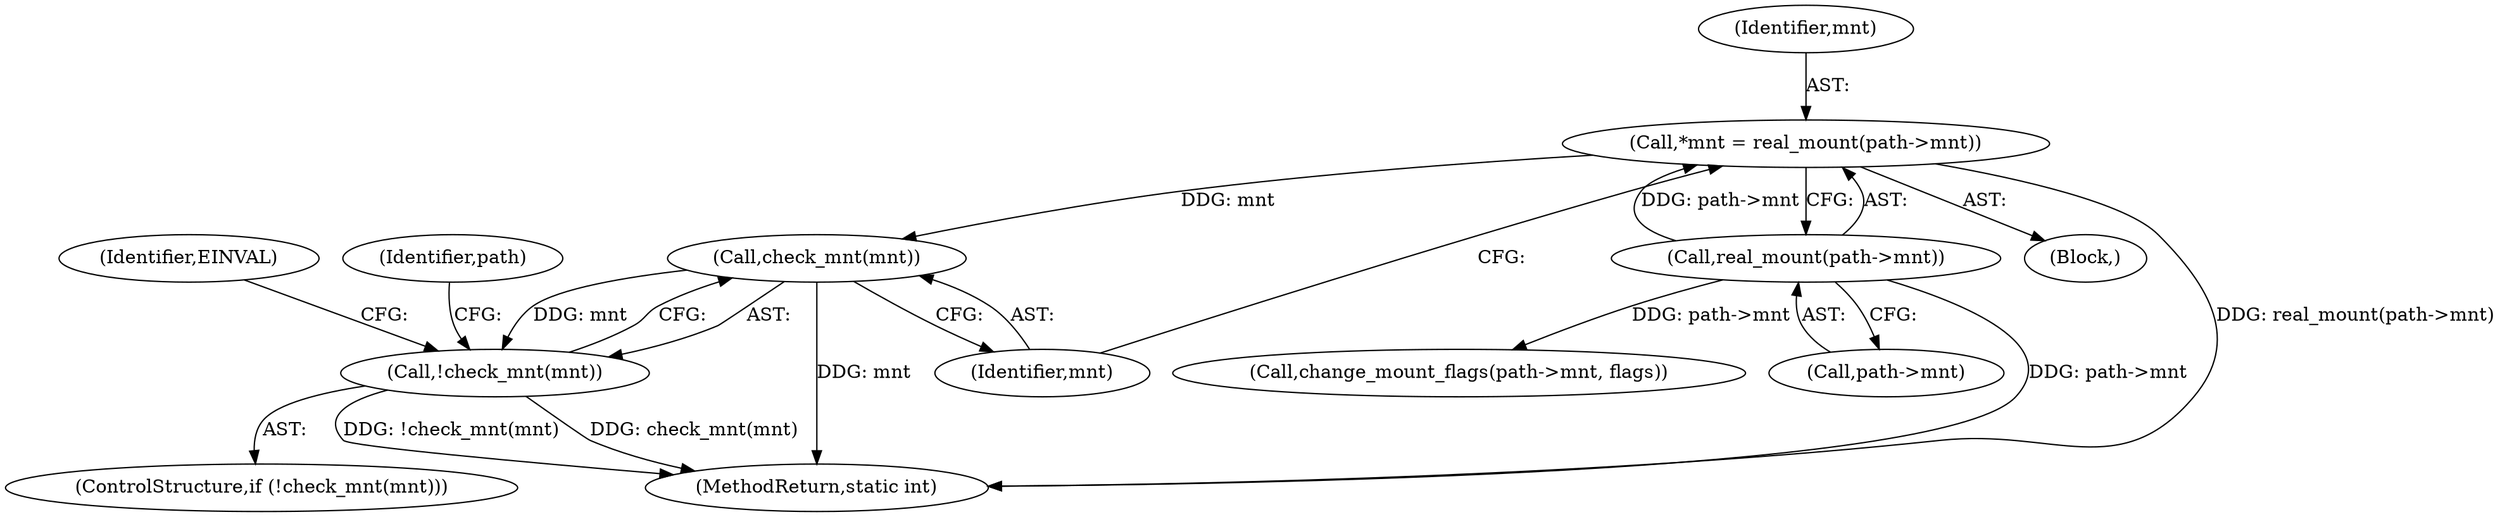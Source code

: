 digraph "0_linux_a6138db815df5ee542d848318e5dae681590fccd@pointer" {
"1000116" [label="(Call,*mnt = real_mount(path->mnt))"];
"1000118" [label="(Call,real_mount(path->mnt))"];
"1000124" [label="(Call,check_mnt(mnt))"];
"1000123" [label="(Call,!check_mnt(mnt))"];
"1000124" [label="(Call,check_mnt(mnt))"];
"1000217" [label="(MethodReturn,static int)"];
"1000117" [label="(Identifier,mnt)"];
"1000132" [label="(Identifier,path)"];
"1000125" [label="(Identifier,mnt)"];
"1000162" [label="(Call,change_mount_flags(path->mnt, flags))"];
"1000105" [label="(Block,)"];
"1000128" [label="(Identifier,EINVAL)"];
"1000122" [label="(ControlStructure,if (!check_mnt(mnt)))"];
"1000119" [label="(Call,path->mnt)"];
"1000118" [label="(Call,real_mount(path->mnt))"];
"1000123" [label="(Call,!check_mnt(mnt))"];
"1000116" [label="(Call,*mnt = real_mount(path->mnt))"];
"1000116" -> "1000105"  [label="AST: "];
"1000116" -> "1000118"  [label="CFG: "];
"1000117" -> "1000116"  [label="AST: "];
"1000118" -> "1000116"  [label="AST: "];
"1000125" -> "1000116"  [label="CFG: "];
"1000116" -> "1000217"  [label="DDG: real_mount(path->mnt)"];
"1000118" -> "1000116"  [label="DDG: path->mnt"];
"1000116" -> "1000124"  [label="DDG: mnt"];
"1000118" -> "1000119"  [label="CFG: "];
"1000119" -> "1000118"  [label="AST: "];
"1000118" -> "1000217"  [label="DDG: path->mnt"];
"1000118" -> "1000162"  [label="DDG: path->mnt"];
"1000124" -> "1000123"  [label="AST: "];
"1000124" -> "1000125"  [label="CFG: "];
"1000125" -> "1000124"  [label="AST: "];
"1000123" -> "1000124"  [label="CFG: "];
"1000124" -> "1000217"  [label="DDG: mnt"];
"1000124" -> "1000123"  [label="DDG: mnt"];
"1000123" -> "1000122"  [label="AST: "];
"1000128" -> "1000123"  [label="CFG: "];
"1000132" -> "1000123"  [label="CFG: "];
"1000123" -> "1000217"  [label="DDG: !check_mnt(mnt)"];
"1000123" -> "1000217"  [label="DDG: check_mnt(mnt)"];
}
